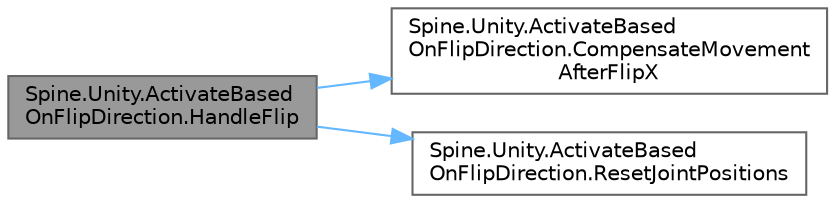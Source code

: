 digraph "Spine.Unity.ActivateBasedOnFlipDirection.HandleFlip"
{
 // LATEX_PDF_SIZE
  bgcolor="transparent";
  edge [fontname=Helvetica,fontsize=10,labelfontname=Helvetica,labelfontsize=10];
  node [fontname=Helvetica,fontsize=10,shape=box,height=0.2,width=0.4];
  rankdir="LR";
  Node1 [id="Node000001",label="Spine.Unity.ActivateBased\lOnFlipDirection.HandleFlip",height=0.2,width=0.4,color="gray40", fillcolor="grey60", style="filled", fontcolor="black",tooltip=" "];
  Node1 -> Node2 [id="edge1_Node000001_Node000002",color="steelblue1",style="solid",tooltip=" "];
  Node2 [id="Node000002",label="Spine.Unity.ActivateBased\lOnFlipDirection.CompensateMovement\lAfterFlipX",height=0.2,width=0.4,color="grey40", fillcolor="white", style="filled",URL="$class_spine_1_1_unity_1_1_activate_based_on_flip_direction.html#a1bf01a81ef34a6386b140d6191a7391e",tooltip=" "];
  Node1 -> Node3 [id="edge2_Node000001_Node000003",color="steelblue1",style="solid",tooltip=" "];
  Node3 [id="Node000003",label="Spine.Unity.ActivateBased\lOnFlipDirection.ResetJointPositions",height=0.2,width=0.4,color="grey40", fillcolor="white", style="filled",URL="$class_spine_1_1_unity_1_1_activate_based_on_flip_direction.html#acdd9f1bcf74a8e8022dce0559de260af",tooltip=" "];
}
